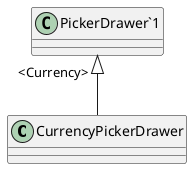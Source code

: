@startuml
class CurrencyPickerDrawer {
}
"PickerDrawer`1" "<Currency>" <|-- CurrencyPickerDrawer
@enduml
